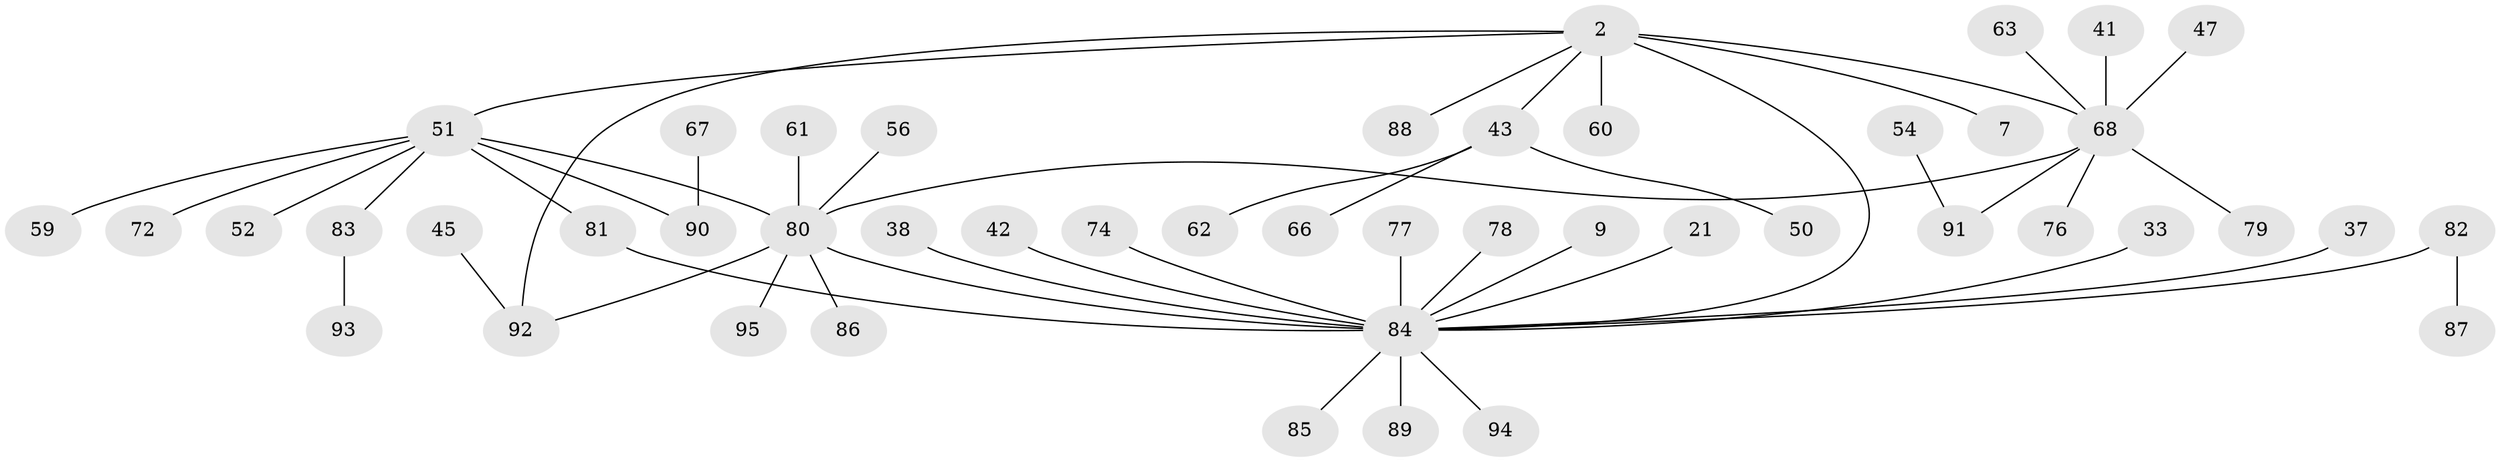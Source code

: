 // original degree distribution, {4: 0.05263157894736842, 7: 0.031578947368421054, 5: 0.05263157894736842, 6: 0.031578947368421054, 2: 0.24210526315789474, 1: 0.4842105263157895, 3: 0.10526315789473684}
// Generated by graph-tools (version 1.1) at 2025/45/03/04/25 21:45:37]
// undirected, 47 vertices, 50 edges
graph export_dot {
graph [start="1"]
  node [color=gray90,style=filled];
  2 [super="+1"];
  7;
  9;
  21;
  33;
  37;
  38;
  41;
  42;
  43 [super="+25"];
  45;
  47;
  50;
  51 [super="+12"];
  52;
  54;
  56;
  59;
  60 [super="+5"];
  61;
  62;
  63;
  66;
  67;
  68 [super="+18+64"];
  72 [super="+10"];
  74;
  76;
  77;
  78;
  79;
  80 [super="+14+70"];
  81 [super="+48+53+49"];
  82;
  83 [super="+36+69"];
  84 [super="+73+75+71"];
  85;
  86;
  87;
  88;
  89;
  90 [super="+31"];
  91 [super="+24"];
  92 [super="+34+39+40"];
  93;
  94;
  95;
  2 -- 7;
  2 -- 88;
  2 -- 60 [weight=2];
  2 -- 51;
  2 -- 68;
  2 -- 84;
  2 -- 43;
  2 -- 92;
  9 -- 84;
  21 -- 84;
  33 -- 84;
  37 -- 84;
  38 -- 84;
  41 -- 68;
  42 -- 84;
  43 -- 62;
  43 -- 50;
  43 -- 66;
  45 -- 92;
  47 -- 68;
  51 -- 52;
  51 -- 59;
  51 -- 90;
  51 -- 80 [weight=2];
  51 -- 81 [weight=2];
  51 -- 72;
  51 -- 83;
  54 -- 91;
  56 -- 80;
  61 -- 80;
  63 -- 68;
  67 -- 90;
  68 -- 91;
  68 -- 80;
  68 -- 76;
  68 -- 79;
  74 -- 84;
  77 -- 84;
  78 -- 84;
  80 -- 86;
  80 -- 95;
  80 -- 84;
  80 -- 92;
  81 -- 84 [weight=3];
  82 -- 87;
  82 -- 84;
  83 -- 93;
  84 -- 94;
  84 -- 85;
  84 -- 89;
}
